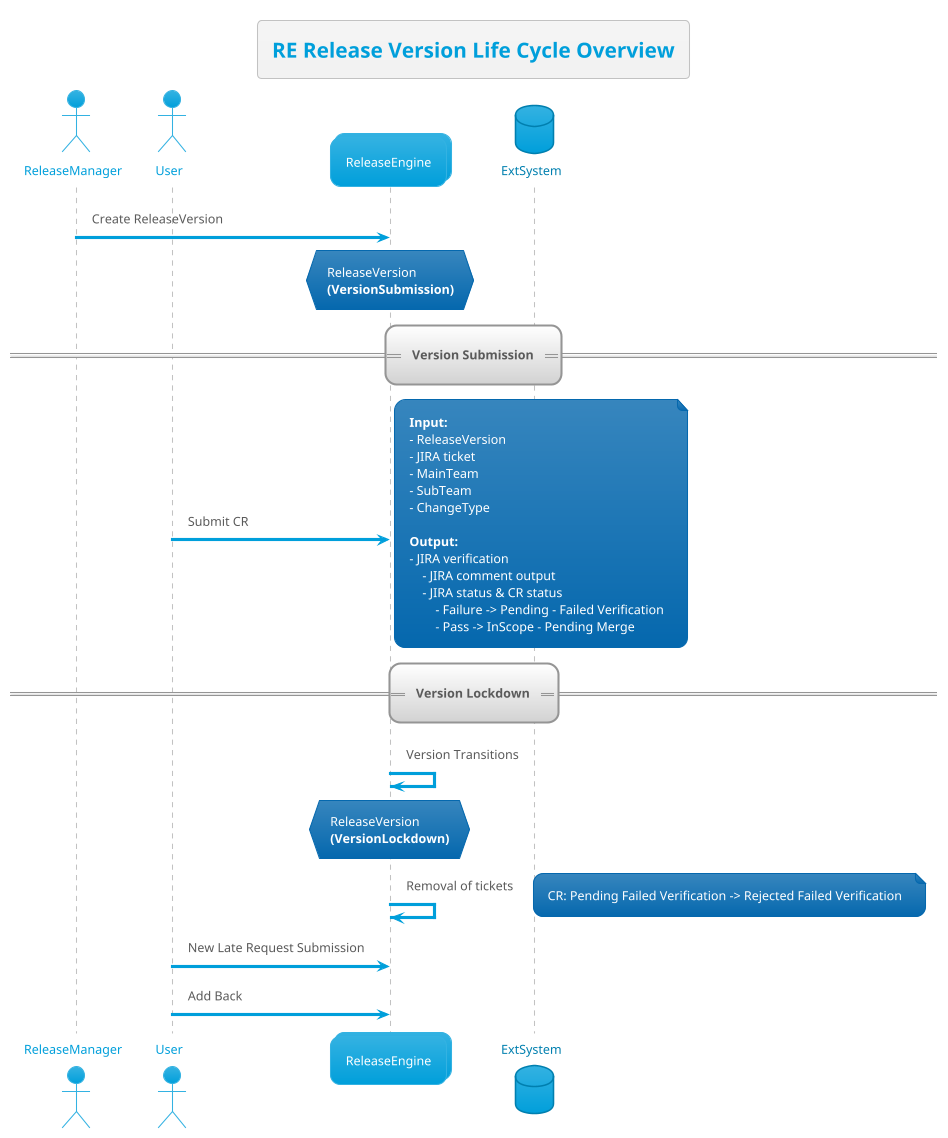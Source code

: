 @startuml
!theme bluegray
skinparam FooterFontColor black
skinparam DatabaseFontColor #007faf

actor ReleaseManager as RM
actor User as User
collections ReleaseEngine as RE
database ExtSystem as Ext

title RE Release Version Life Cycle Overview


RM -> RE : Create ReleaseVersion
hnote over RE : ReleaseVersion\n<b>(VersionSubmission)

==== Version Submission ====
' note over RM,Ext:\n\
'     <b>User Flows:</b>\n\
'     - Dev/PM\n\
'         - Submit CR\n\


User -> RE : Submit CR
note right
    <b>Input:</b>
    - ReleaseVersion
    - JIRA ticket
    - MainTeam
    - SubTeam
    - ChangeType

    <b>Output:</b>
    - JIRA verification
        - JIRA comment output
        - JIRA status & CR status
            - Failure -> Pending - Failed Verification
            - Pass -> InScope - Pending Merge
end note


' RE -> User : Verifications

==== Version Lockdown ====
' note over RM,Ext:\n\
'     <b>User Flows:</b>\n\
'     - Dev/PM\n\
'         - New Late Request Submission \n\
'         - Add Back\n\

RE -> RE: Version Transitions
hnote over RE : ReleaseVersion\n<b>(VersionLockdown)

RE -> RE : Removal of tickets
note right
    CR: Pending Failed Verification -> Rejected Failed Verification
end note

User -> RE : New Late Request Submission
User -> RE : Add Back

' group While Has entry with unmerged MR
'     RE -> MRDB : GET MRs: HandleScanAutoTag()
'     MRDB -> RE : MRs data
'     RE -> git : tries to merge unmerged MR 
' end group

' group While has entry with untagged MR
'     RE -> MRDB : GET MRs: HandleScanAutoTag()
'     MRDB -> RE : MRs data
'     RE -> git : tries to tag untagged repo
' end group

@enduml